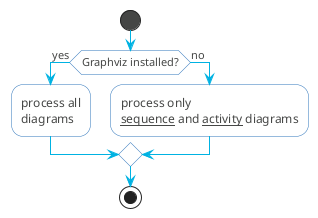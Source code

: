 @startuml

' defaults
  skinparam shadowing false
skinparam DefaultFontName Proxima Nova
skinparam ArrowColor #00b2e2
skinparam DefaultFontColor #454645

' BorderColor
skinparam ActivityBorderColor #2D74BA
skinparam ActivityDiamondBorderColor #2D74BA
skinparam ActorBorderColor #2D74BA
skinparam AgentBorderColor #2D74BA
skinparam ArtifactBorderColor #2D74BA
skinparam BoundaryBorderColor #2D74BA
skinparam CardBorderColor #2D74BA
skinparam ClassBorderColor #2D74BA
skinparam CloudBorderColor #2D74BA
skinparam CollectionsBorderColor #2D74BA
skinparam ComponentBorderColor #2D74BA
skinparam ControlBorderColor #2D74BA
skinparam DatabaseBorderColor #2D74BA
skinparam EntityBorderColor #2D74BA
skinparam FileBorderColor #2D74BA
skinparam FolderBorderColor #2D74BA
skinparam FrameBorderColor #2D74BA
skinparam InterfaceBorderColor #2D74BA
skinparam LegendBorderColor #2D74BA
skinparam NodeBorderColor #2D74BA
skinparam NoteBorderColor #2D74BA
skinparam ObjectBorderColor #2D74BA
skinparam PackageBorderColor #2D74BA
skinparam PageBorderColor #2D74BA
skinparam ParticipantBorderColor #2D74BA
skinparam PartitionBorderColor #2D74BA
skinparam QueueBorderColor #2D74BA
skinparam RectangleBorderColor #2D74BA
skinparam SequenceBoxBorderColor #2D74BA
skinparam SequenceDividerBorderColor #2D74BA
skinparam SequenceGroupBorderColor #2D74BA
skinparam SequenceLifeLineBorderColor #2D74BA
skinparam SequenceReferenceBorderColor #2D74BA
skinparam StackBorderColor #2D74BA
skinparam StateBorderColor #2D74BA
skinparam StereotypeABorderColor #2D74BA
skinparam StereotypeCBorderColor #2D74BA
skinparam StereotypeEBorderColor #2D74BA
skinparam StereotypeIBorderColor #2D74BA
skinparam StereotypeNBorderColor #2D74BA
skinparam StorageBorderColor #2D74BA
skinparam SwimlaneBorderColor #2D74BA
skinparam UsecaseBorderColor #2D74BA

' BackgroundColor
skinparam ActivityBackgroundColor #FFFFFF
skinparam ActivityDiamondBackgroundColor #FFFFFF
skinparam ActorBackgroundColor #FFFFFF
skinparam AgentBackgroundColor #FFFFFF
skinparam ArtifactBackgroundColor #FFFFFF
skinparam BackgroundColor #FFFFFF
skinparam BoundaryBackgroundColor #FFFFFF
skinparam CardBackgroundColor #FFFFFF
skinparam ClassBackgroundColor #FFFFFF
skinparam ClassHeaderBackgroundColor #FFFFFF
skinparam CloudBackgroundColor #FFFFFF
skinparam CollectionsBackgroundColor #FFFFFF
skinparam ComponentBackgroundColor #FFFFFF
skinparam ControlBackgroundColor #FFFFFF
skinparam DatabaseBackgroundColor #FFFFFF
skinparam EntityBackgroundColor #FFFFFF
skinparam FileBackgroundColor #FFFFFF
skinparam FolderBackgroundColor #FFFFFF
skinparam FrameBackgroundColor #FFFFFF
skinparam IconPackageBackgroundColor #FFFFFF
skinparam IconPrivateBackgroundColor #FFFFFF
skinparam IconProtectedBackgroundColor #FFFFFF
skinparam IconPublicBackgroundColor #FFFFFF
skinparam InterfaceBackgroundColor #FFFFFF
skinparam LegendBackgroundColor #FFFFFF
skinparam NodeBackgroundColor #FFFFFF
skinparam NoteBackgroundColor #FFFFFF
skinparam ObjectBackgroundColor #FFFFFF
skinparam PackageBackgroundColor #FFFFFF
skinparam ParticipantBackgroundColor #FFFFFF
skinparam PartitionBackgroundColor #FFFFFF
skinparam QueueBackgroundColor #FFFFFF
skinparam RectangleBackgroundColor #FFFFFF
skinparam SequenceBoxBackgroundColor #FFFFFF
skinparam SequenceDividerBackgroundColor #FFFFFF
skinparam SequenceGroupBackgroundColor #FFFFFF
skinparam SequenceGroupBodyBackgroundColor #FFFFFF
skinparam SequenceLifeLineBackgroundColor #FFFFFF
skinparam SequenceReferenceBackgroundColor #FFFFFF
skinparam SequenceReferenceHeaderBackgroundColor #FFFFFF
skinparam StackBackgroundColor #FFFFFF
skinparam StateBackgroundColor #FFFFFF
skinparam StereotypeABackgroundColor #FFFFFF
skinparam StereotypeCBackgroundColor #FFFFFF
skinparam StereotypeEBackgroundColor #FFFFFF
skinparam StereotypeIBackgroundColor #FFFFFF
skinparam StereotypeNBackgroundColor #FFFFFF
skinparam StorageBackgroundColor #FFFFFF
skinparam TitleBackgroundColor #FFFFFF
skinparam UsecaseBackgroundColor #FFFFFF

' StateColor
skinparam ActivityStartColor #454645
skinparam ActivityEndColor #454645
skinparam StateStartColor #454645
skinparam StateEndColor #454645

start

if (Graphviz installed?) then (yes)
  :process all\ndiagrams;
else (no)
  :process only
  __sequence__ and __activity__ diagrams;
endif

stop

@enduml